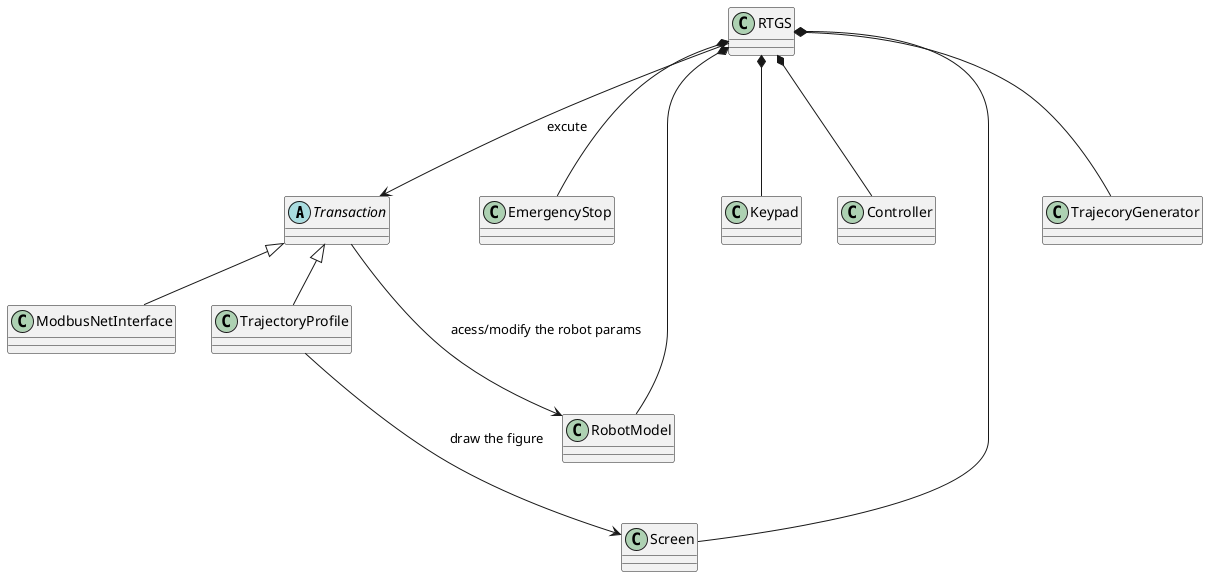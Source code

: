 @startuml
abstract class "Transaction"
RTGS *---EmergencyStop
RTGS *---Screen
RTGS *---Keypad
RTGS *---Controller
RTGS *--- RobotModel
RTGS *--- TrajecoryGenerator
RTGS ---> "Transaction" : excute
"Transaction" <|-- TrajectoryProfile
"Transaction" <|-- ModbusNetInterface
"Transaction" ---> RobotModel : acess/modify the robot params
TrajectoryProfile ---> Screen : draw the figure
@enduml